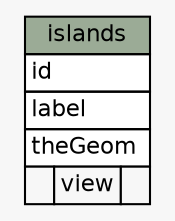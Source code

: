 // dot 2.36.0 on Windows 7 6.1
// SchemaSpy rev 590
digraph "islands" {
  graph [
    rankdir="RL"
    bgcolor="#f7f7f7"
    nodesep="0.18"
    ranksep="0.46"
    fontname="Helvetica"
    fontsize="11"
  ];
  node [
    fontname="Helvetica"
    fontsize="11"
    shape="plaintext"
  ];
  edge [
    arrowsize="0.8"
  ];
  "islands" [
    label=<
    <TABLE BORDER="0" CELLBORDER="1" CELLSPACING="0" BGCOLOR="#ffffff">
      <TR><TD COLSPAN="3" BGCOLOR="#9bab96" ALIGN="CENTER">islands</TD></TR>
      <TR><TD PORT="id" COLSPAN="3" ALIGN="LEFT">id</TD></TR>
      <TR><TD PORT="label" COLSPAN="3" ALIGN="LEFT">label</TD></TR>
      <TR><TD PORT="theGeom" COLSPAN="3" ALIGN="LEFT">theGeom</TD></TR>
      <TR><TD ALIGN="LEFT" BGCOLOR="#f7f7f7">  </TD><TD ALIGN="RIGHT" BGCOLOR="#f7f7f7">view</TD><TD ALIGN="RIGHT" BGCOLOR="#f7f7f7">  </TD></TR>
    </TABLE>>
    URL="tables/islands.html"
    tooltip="islands"
  ];
}
